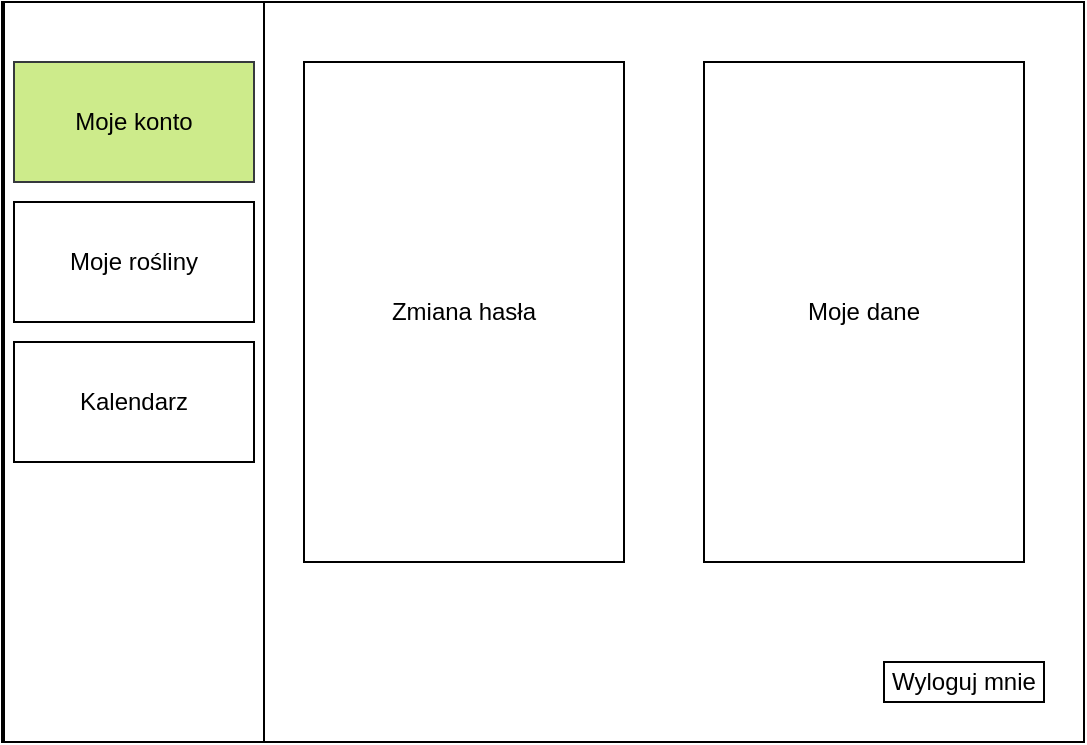 <mxfile version="22.0.8" type="device">
  <diagram name="Strona-1" id="0wd8F_NiPoBdXosEnCZq">
    <mxGraphModel dx="1050" dy="566" grid="1" gridSize="10" guides="1" tooltips="1" connect="1" arrows="1" fold="1" page="1" pageScale="1" pageWidth="827" pageHeight="1169" math="0" shadow="0">
      <root>
        <mxCell id="0" />
        <mxCell id="1" parent="0" />
        <mxCell id="MgmgcVEvBvE6xo-ADqgp-1" value="" style="rounded=0;whiteSpace=wrap;html=1;" vertex="1" parent="1">
          <mxGeometry x="119" y="60" width="541" height="370" as="geometry" />
        </mxCell>
        <mxCell id="MgmgcVEvBvE6xo-ADqgp-2" value="" style="rounded=0;whiteSpace=wrap;html=1;" vertex="1" parent="1">
          <mxGeometry x="120" y="60" width="130" height="370" as="geometry" />
        </mxCell>
        <mxCell id="MgmgcVEvBvE6xo-ADqgp-5" value="Moje rośliny" style="rounded=0;whiteSpace=wrap;html=1;" vertex="1" parent="1">
          <mxGeometry x="125" y="160" width="120" height="60" as="geometry" />
        </mxCell>
        <mxCell id="MgmgcVEvBvE6xo-ADqgp-6" value="Kalendarz" style="rounded=0;whiteSpace=wrap;html=1;" vertex="1" parent="1">
          <mxGeometry x="125" y="230" width="120" height="60" as="geometry" />
        </mxCell>
        <mxCell id="MgmgcVEvBvE6xo-ADqgp-7" value="Wyloguj mnie" style="rounded=0;whiteSpace=wrap;html=1;" vertex="1" parent="1">
          <mxGeometry x="560" y="390" width="80" height="20" as="geometry" />
        </mxCell>
        <mxCell id="MgmgcVEvBvE6xo-ADqgp-106" value="Zmiana hasła" style="rounded=0;whiteSpace=wrap;html=1;" vertex="1" parent="1">
          <mxGeometry x="270" y="90" width="160" height="250" as="geometry" />
        </mxCell>
        <mxCell id="MgmgcVEvBvE6xo-ADqgp-107" value="Moje dane&lt;br&gt;" style="rounded=0;whiteSpace=wrap;html=1;" vertex="1" parent="1">
          <mxGeometry x="470" y="90" width="160" height="250" as="geometry" />
        </mxCell>
        <mxCell id="MgmgcVEvBvE6xo-ADqgp-108" value="Moje konto" style="rounded=0;whiteSpace=wrap;html=1;fillColor=#cdeb8b;strokeColor=#36393d;" vertex="1" parent="1">
          <mxGeometry x="125" y="90" width="120" height="60" as="geometry" />
        </mxCell>
      </root>
    </mxGraphModel>
  </diagram>
</mxfile>

